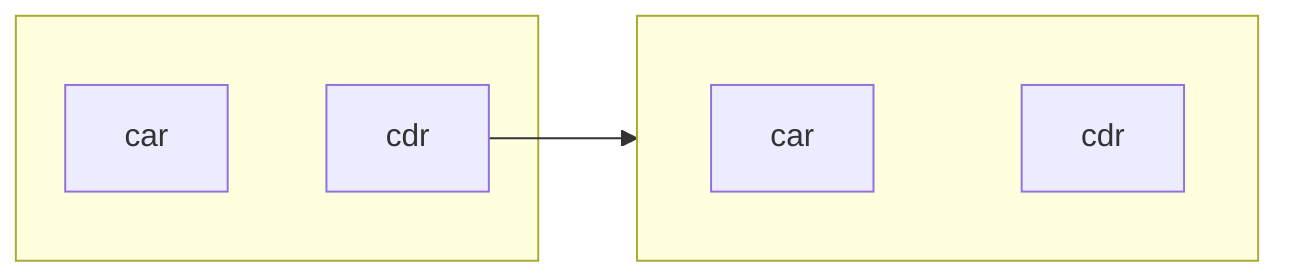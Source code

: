 flowchart LR
  subgraph c0[ ]
    a0[car] ~~~ d0[cdr]
  end

  d0 --> c1

  subgraph c1[ ]
    direction LR
    a1[car] ~~~ d1[cdr]
  end